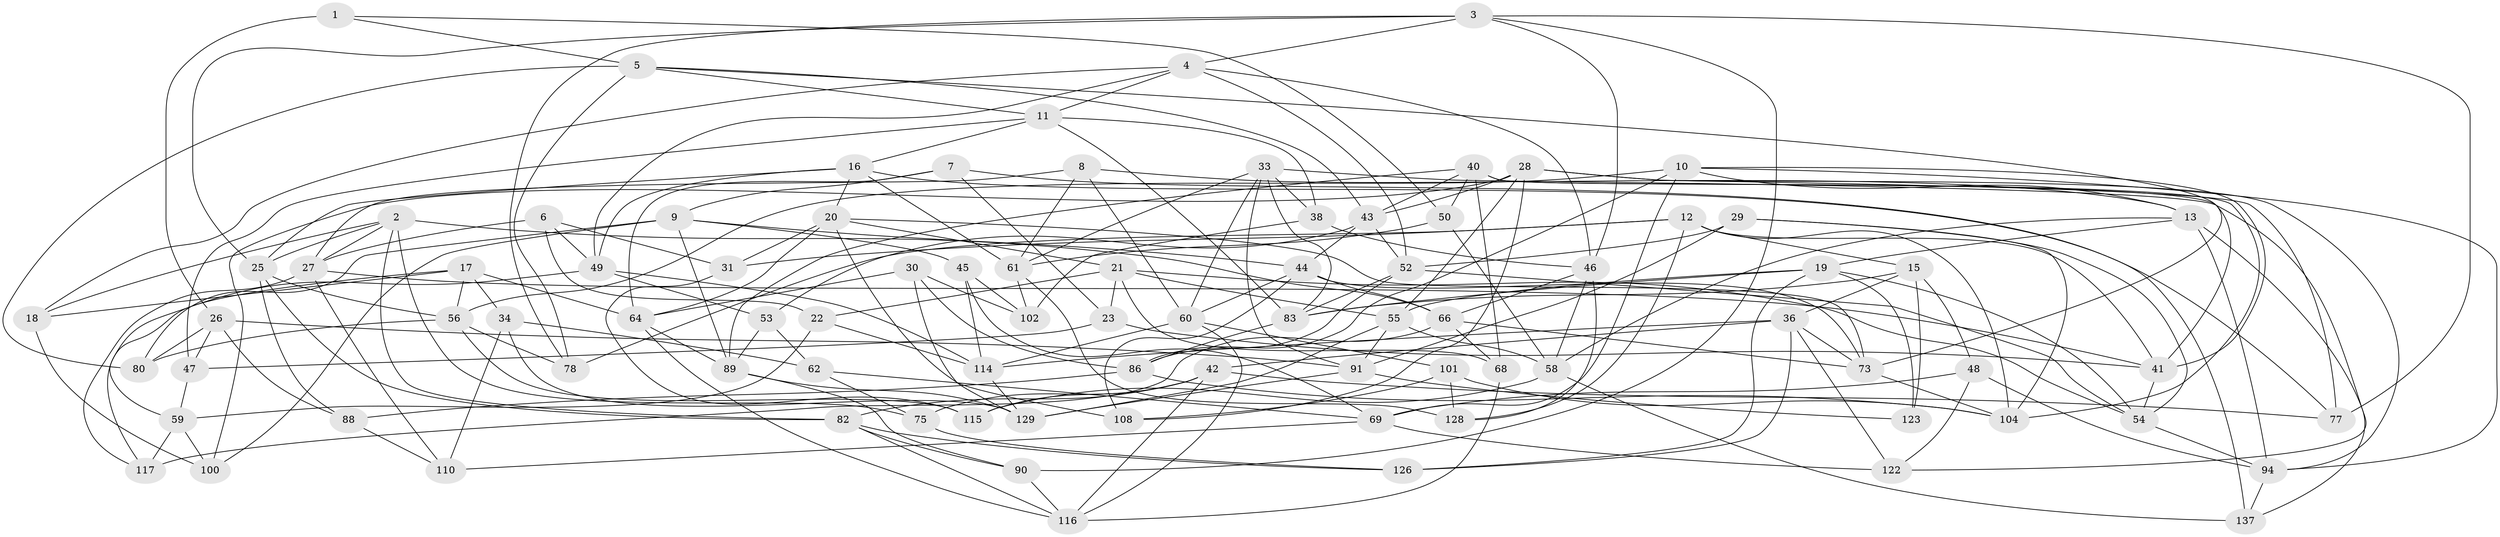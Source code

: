 // original degree distribution, {4: 1.0}
// Generated by graph-tools (version 1.1) at 2025/42/03/06/25 10:42:19]
// undirected, 87 vertices, 221 edges
graph export_dot {
graph [start="1"]
  node [color=gray90,style=filled];
  1;
  2 [super="+24"];
  3 [super="+93"];
  4 [super="+37"];
  5 [super="+51"];
  6;
  7;
  8;
  9 [super="+105"];
  10 [super="+118"];
  11 [super="+39"];
  12 [super="+32"];
  13 [super="+14"];
  15 [super="+76"];
  16 [super="+92"];
  17 [super="+124"];
  18;
  19 [super="+130"];
  20 [super="+107"];
  21 [super="+72"];
  22;
  23;
  25 [super="+67"];
  26 [super="+65"];
  27 [super="+119"];
  28 [super="+74"];
  29;
  30;
  31;
  33 [super="+35"];
  34;
  36 [super="+79"];
  38;
  40 [super="+99"];
  41 [super="+63"];
  42 [super="+85"];
  43 [super="+57"];
  44 [super="+97"];
  45;
  46 [super="+84"];
  47;
  48;
  49 [super="+87"];
  50;
  52 [super="+121"];
  53;
  54 [super="+103"];
  55 [super="+96"];
  56 [super="+135"];
  58 [super="+71"];
  59 [super="+132"];
  60 [super="+81"];
  61 [super="+120"];
  62;
  64 [super="+109"];
  66 [super="+127"];
  68;
  69 [super="+70"];
  73 [super="+112"];
  75;
  77;
  78;
  80;
  82 [super="+125"];
  83 [super="+98"];
  86 [super="+131"];
  88;
  89 [super="+113"];
  90;
  91 [super="+95"];
  94 [super="+106"];
  100;
  101;
  102;
  104 [super="+111"];
  108;
  110;
  114 [super="+136"];
  115;
  116 [super="+133"];
  117;
  122;
  123;
  126;
  128;
  129 [super="+134"];
  137;
  1 -- 50;
  1 -- 26 [weight=2];
  1 -- 5;
  2 -- 75;
  2 -- 25;
  2 -- 18;
  2 -- 82;
  2 -- 27;
  2 -- 66;
  3 -- 90;
  3 -- 4;
  3 -- 77;
  3 -- 78;
  3 -- 46;
  3 -- 25;
  4 -- 49;
  4 -- 11;
  4 -- 46;
  4 -- 18;
  4 -- 52;
  5 -- 11;
  5 -- 43;
  5 -- 80;
  5 -- 73;
  5 -- 78;
  6 -- 27;
  6 -- 22;
  6 -- 49;
  6 -- 31;
  7 -- 23;
  7 -- 137;
  7 -- 9;
  7 -- 64;
  8 -- 13;
  8 -- 60;
  8 -- 27;
  8 -- 61;
  9 -- 80;
  9 -- 44;
  9 -- 89;
  9 -- 100;
  9 -- 45;
  10 -- 41;
  10 -- 69;
  10 -- 86;
  10 -- 56;
  10 -- 13;
  10 -- 94;
  11 -- 47;
  11 -- 38;
  11 -- 16;
  11 -- 83;
  12 -- 128;
  12 -- 104;
  12 -- 15;
  12 -- 78;
  12 -- 31;
  12 -- 41;
  13 -- 137;
  13 -- 58;
  13 -- 19;
  13 -- 94;
  15 -- 123 [weight=2];
  15 -- 83;
  15 -- 48;
  15 -- 36;
  16 -- 49;
  16 -- 61;
  16 -- 25;
  16 -- 20;
  16 -- 77;
  17 -- 34;
  17 -- 59 [weight=2];
  17 -- 64;
  17 -- 18;
  17 -- 56;
  18 -- 100;
  19 -- 55;
  19 -- 54;
  19 -- 123;
  19 -- 126;
  19 -- 83;
  20 -- 31;
  20 -- 64;
  20 -- 108;
  20 -- 21;
  20 -- 73;
  21 -- 54;
  21 -- 68;
  21 -- 23;
  21 -- 22;
  21 -- 55;
  22 -- 114;
  22 -- 59;
  23 -- 47;
  23 -- 41;
  25 -- 82;
  25 -- 88;
  25 -- 56;
  26 -- 91;
  26 -- 47;
  26 -- 80;
  26 -- 88;
  27 -- 117;
  27 -- 41;
  27 -- 110;
  28 -- 100;
  28 -- 77;
  28 -- 108;
  28 -- 43;
  28 -- 94;
  28 -- 55;
  29 -- 52;
  29 -- 104;
  29 -- 54;
  29 -- 91;
  30 -- 64;
  30 -- 102;
  30 -- 86;
  30 -- 129;
  31 -- 115;
  33 -- 122;
  33 -- 38;
  33 -- 61;
  33 -- 91;
  33 -- 83;
  33 -- 60;
  34 -- 129;
  34 -- 62;
  34 -- 110;
  36 -- 114;
  36 -- 122;
  36 -- 126;
  36 -- 42;
  36 -- 73;
  38 -- 46;
  38 -- 102;
  40 -- 89;
  40 -- 68;
  40 -- 43;
  40 -- 41;
  40 -- 50;
  40 -- 104;
  41 -- 54;
  42 -- 115;
  42 -- 75;
  42 -- 77;
  42 -- 82;
  42 -- 116;
  43 -- 52;
  43 -- 53;
  43 -- 44;
  44 -- 66;
  44 -- 108;
  44 -- 60;
  44 -- 73;
  45 -- 102;
  45 -- 114;
  45 -- 69;
  46 -- 128;
  46 -- 58;
  46 -- 66;
  47 -- 59;
  48 -- 69;
  48 -- 122;
  48 -- 94;
  49 -- 117;
  49 -- 53;
  49 -- 114;
  50 -- 58;
  50 -- 61;
  52 -- 54;
  52 -- 86;
  52 -- 83;
  53 -- 89;
  53 -- 62;
  54 -- 94;
  55 -- 91;
  55 -- 58;
  55 -- 129;
  56 -- 115;
  56 -- 78;
  56 -- 80;
  58 -- 137;
  58 -- 115;
  59 -- 100;
  59 -- 117;
  60 -- 116;
  60 -- 114;
  60 -- 101;
  61 -- 102;
  61 -- 128;
  62 -- 75;
  62 -- 69;
  64 -- 116;
  64 -- 89;
  66 -- 68;
  66 -- 117;
  66 -- 73;
  68 -- 116;
  69 -- 122;
  69 -- 110;
  73 -- 104;
  75 -- 126;
  82 -- 116;
  82 -- 90;
  82 -- 126;
  83 -- 86;
  86 -- 88;
  86 -- 104;
  88 -- 110;
  89 -- 90;
  89 -- 129;
  90 -- 116;
  91 -- 123;
  91 -- 129;
  94 -- 137;
  101 -- 108;
  101 -- 128;
  101 -- 104;
  114 -- 129;
}
